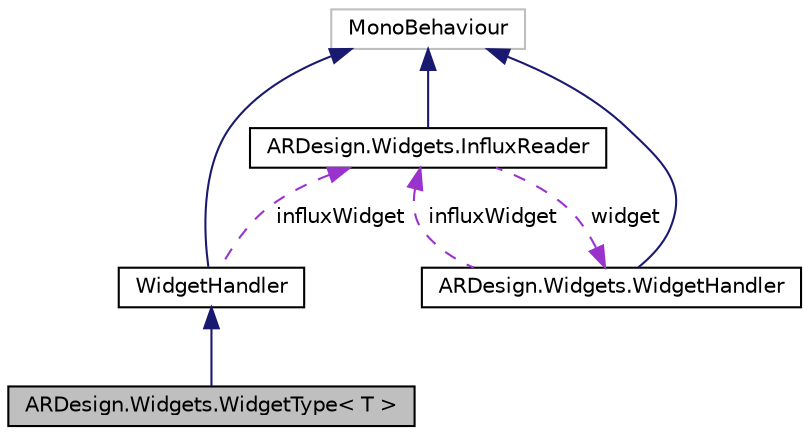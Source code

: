 digraph "ARDesign.Widgets.WidgetType&lt; T &gt;"
{
 // LATEX_PDF_SIZE
  edge [fontname="Helvetica",fontsize="10",labelfontname="Helvetica",labelfontsize="10"];
  node [fontname="Helvetica",fontsize="10",shape=record];
  Node3 [label="ARDesign.Widgets.WidgetType\< T \>",height=0.2,width=0.4,color="black", fillcolor="grey75", style="filled", fontcolor="black",tooltip="Typed widget handler class. Type indicates form of Widget content and should derive from InfluxReader"];
  Node4 -> Node3 [dir="back",color="midnightblue",fontsize="10",style="solid",fontname="Helvetica"];
  Node4 [label="WidgetHandler",height=0.2,width=0.4,color="black", fillcolor="white", style="filled",URL="$class_a_r_design_1_1_widgets_1_1_widget_handler.html",tooltip="Refers to general data-agnostic widget functionality"];
  Node5 -> Node4 [dir="back",color="midnightblue",fontsize="10",style="solid",fontname="Helvetica"];
  Node5 [label="MonoBehaviour",height=0.2,width=0.4,color="grey75", fillcolor="white", style="filled",tooltip=" "];
  Node6 -> Node4 [dir="back",color="darkorchid3",fontsize="10",style="dashed",label=" influxWidget" ,fontname="Helvetica"];
  Node6 [label="ARDesign.Widgets.InfluxReader",height=0.2,width=0.4,color="black", fillcolor="white", style="filled",URL="$class_a_r_design_1_1_widgets_1_1_influx_reader.html",tooltip="Abstract class for querying Influx data to widgets. Includes implemented methods for building useful ..."];
  Node5 -> Node6 [dir="back",color="midnightblue",fontsize="10",style="solid",fontname="Helvetica"];
  Node7 -> Node6 [dir="back",color="darkorchid3",fontsize="10",style="dashed",label=" widget" ,fontname="Helvetica"];
  Node7 [label="ARDesign.Widgets.WidgetHandler",height=0.2,width=0.4,color="black", fillcolor="white", style="filled",URL="$class_a_r_design_1_1_widgets_1_1_widget_handler.html",tooltip="Refers to general data-agnostic widget functionality"];
  Node5 -> Node7 [dir="back",color="midnightblue",fontsize="10",style="solid",fontname="Helvetica"];
  Node6 -> Node7 [dir="back",color="darkorchid3",fontsize="10",style="dashed",label=" influxWidget" ,fontname="Helvetica"];
}
